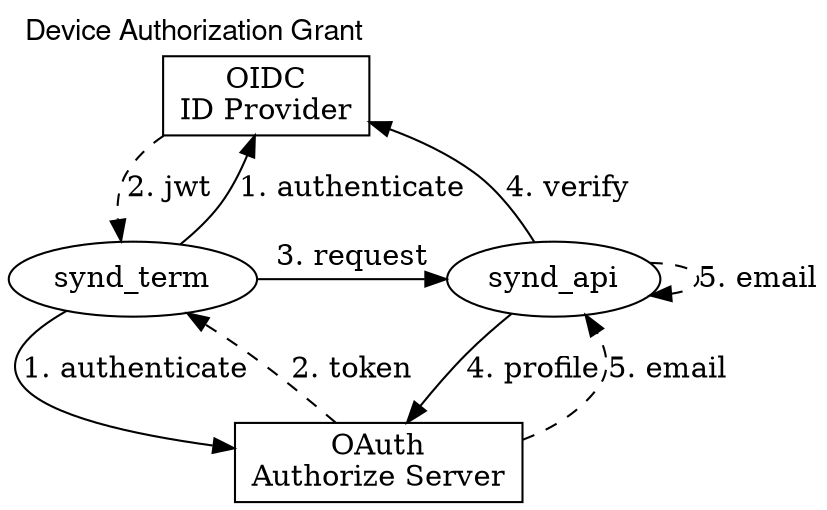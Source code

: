 digraph {
    graph [
        layout=dot,
        rankdir=TB,
        label="Device Authorization Grant",
        labelloc="top", // t(top) | b(bottom)
        labeljust="left", // l(left) | c(center) | r(right)
        fontname="Helvetica,Arial,sans-serif"
        compound=true; 
        newrank=true
    ];

    synd_term        [ label="synd_term" shape="ellipse" ]
    synd_api         [ label="synd_api" shape="ellipse" ]
    id_provider      [ label="OIDC\nID Provider", shape="box" ]
    authorize_server [ label="OAuth\nAuthorize Server" shape="box" ]

    synd_term -> id_provider [ label="1. authenticate" ]
    id_provider -> synd_term [ label="2. jwt", style="dashed" ]
    synd_term -> authorize_server [ label="1. authenticate" ]
    authorize_server -> synd_term [ label="2. token" style="dashed" ]

    synd_term -> synd_api [ label="3. request" ]

    synd_api -> id_provider [ label="4. verify" ]
    synd_api -> synd_api [ label="5. email" style="dashed" ]
    synd_api -> authorize_server [ label="4. profile" ]
    authorize_server -> synd_api [ label="5. email" style="dashed" ]

    { rank=min; id_provider; }
    { rank=same; synd_term; synd_api; }
    { rank=max; authorize_server; }


}
